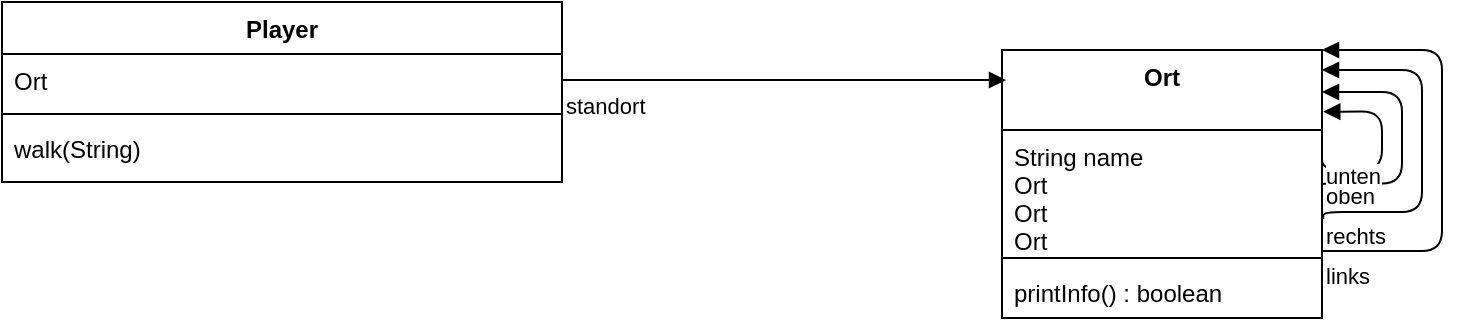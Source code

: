 <mxfile version="15.1.1" type="github">
  <diagram id="lLabMF4MRWrVzhpLIE5X" name="Page-1">
    <mxGraphModel dx="782" dy="735" grid="1" gridSize="10" guides="1" tooltips="1" connect="1" arrows="1" fold="1" page="1" pageScale="1" pageWidth="827" pageHeight="1169" math="0" shadow="0">
      <root>
        <mxCell id="0" />
        <mxCell id="1" parent="0" />
        <mxCell id="9VH3EkR2QSLjIcWtbJTV-1" value="Player" style="swimlane;fontStyle=1;align=center;verticalAlign=top;childLayout=stackLayout;horizontal=1;startSize=26;horizontalStack=0;resizeParent=1;resizeParentMax=0;resizeLast=0;collapsible=1;marginBottom=0;" vertex="1" parent="1">
          <mxGeometry x="60" y="66" width="280" height="90" as="geometry" />
        </mxCell>
        <mxCell id="9VH3EkR2QSLjIcWtbJTV-2" value="Ort" style="text;strokeColor=none;fillColor=none;align=left;verticalAlign=top;spacingLeft=4;spacingRight=4;overflow=hidden;rotatable=0;points=[[0,0.5],[1,0.5]];portConstraint=eastwest;" vertex="1" parent="9VH3EkR2QSLjIcWtbJTV-1">
          <mxGeometry y="26" width="280" height="26" as="geometry" />
        </mxCell>
        <mxCell id="9VH3EkR2QSLjIcWtbJTV-3" value="" style="line;strokeWidth=1;fillColor=none;align=left;verticalAlign=middle;spacingTop=-1;spacingLeft=3;spacingRight=3;rotatable=0;labelPosition=right;points=[];portConstraint=eastwest;" vertex="1" parent="9VH3EkR2QSLjIcWtbJTV-1">
          <mxGeometry y="52" width="280" height="8" as="geometry" />
        </mxCell>
        <mxCell id="9VH3EkR2QSLjIcWtbJTV-4" value="walk(String)" style="text;strokeColor=none;fillColor=none;align=left;verticalAlign=top;spacingLeft=4;spacingRight=4;overflow=hidden;rotatable=0;points=[[0,0.5],[1,0.5]];portConstraint=eastwest;" vertex="1" parent="9VH3EkR2QSLjIcWtbJTV-1">
          <mxGeometry y="60" width="280" height="30" as="geometry" />
        </mxCell>
        <mxCell id="9VH3EkR2QSLjIcWtbJTV-5" value="Ort" style="swimlane;fontStyle=1;align=center;verticalAlign=top;childLayout=stackLayout;horizontal=1;startSize=40;horizontalStack=0;resizeParent=1;resizeParentMax=0;resizeLast=0;collapsible=1;marginBottom=0;" vertex="1" parent="1">
          <mxGeometry x="560" y="90" width="160" height="134" as="geometry" />
        </mxCell>
        <mxCell id="9VH3EkR2QSLjIcWtbJTV-6" value="String name&#xa;Ort&#xa;Ort&#xa;Ort&#xa;Ort" style="text;strokeColor=none;fillColor=none;align=left;verticalAlign=top;spacingLeft=4;spacingRight=4;overflow=hidden;rotatable=0;points=[[0,0.5],[1,0.5]];portConstraint=eastwest;" vertex="1" parent="9VH3EkR2QSLjIcWtbJTV-5">
          <mxGeometry y="40" width="160" height="60" as="geometry" />
        </mxCell>
        <mxCell id="9VH3EkR2QSLjIcWtbJTV-7" value="" style="line;strokeWidth=1;fillColor=none;align=left;verticalAlign=middle;spacingTop=-1;spacingLeft=3;spacingRight=3;rotatable=0;labelPosition=right;points=[];portConstraint=eastwest;" vertex="1" parent="9VH3EkR2QSLjIcWtbJTV-5">
          <mxGeometry y="100" width="160" height="8" as="geometry" />
        </mxCell>
        <mxCell id="9VH3EkR2QSLjIcWtbJTV-8" value="printInfo() : boolean" style="text;strokeColor=none;fillColor=none;align=left;verticalAlign=top;spacingLeft=4;spacingRight=4;overflow=hidden;rotatable=0;points=[[0,0.5],[1,0.5]];portConstraint=eastwest;" vertex="1" parent="9VH3EkR2QSLjIcWtbJTV-5">
          <mxGeometry y="108" width="160" height="26" as="geometry" />
        </mxCell>
        <mxCell id="9VH3EkR2QSLjIcWtbJTV-16" value="&lt;div&gt;links&lt;/div&gt;&lt;div&gt;&lt;br&gt;&lt;/div&gt;" style="endArrow=block;endFill=1;html=1;edgeStyle=orthogonalEdgeStyle;align=left;verticalAlign=top;exitX=1.003;exitY=1.008;exitDx=0;exitDy=0;exitPerimeter=0;" edge="1" parent="9VH3EkR2QSLjIcWtbJTV-5" source="9VH3EkR2QSLjIcWtbJTV-6">
          <mxGeometry x="-1" relative="1" as="geometry">
            <mxPoint x="160" y="90" as="sourcePoint" />
            <mxPoint x="160" as="targetPoint" />
            <Array as="points">
              <mxPoint x="220" y="101" />
              <mxPoint x="220" />
            </Array>
          </mxGeometry>
        </mxCell>
        <mxCell id="9VH3EkR2QSLjIcWtbJTV-18" value="&lt;div&gt;rechts&lt;/div&gt;" style="endArrow=block;endFill=1;html=1;edgeStyle=orthogonalEdgeStyle;align=left;verticalAlign=top;exitX=1.004;exitY=0.741;exitDx=0;exitDy=0;exitPerimeter=0;" edge="1" parent="9VH3EkR2QSLjIcWtbJTV-5" source="9VH3EkR2QSLjIcWtbJTV-6" target="9VH3EkR2QSLjIcWtbJTV-5">
          <mxGeometry x="-0.96" y="1" relative="1" as="geometry">
            <mxPoint x="20" y="90" as="sourcePoint" />
            <mxPoint x="161" y="10" as="targetPoint" />
            <Array as="points">
              <mxPoint x="210" y="81" />
              <mxPoint x="210" y="10" />
            </Array>
            <mxPoint x="-1" as="offset" />
          </mxGeometry>
        </mxCell>
        <mxCell id="9VH3EkR2QSLjIcWtbJTV-9" value="&lt;div&gt;standort&lt;/div&gt;" style="endArrow=block;endFill=1;html=1;edgeStyle=orthogonalEdgeStyle;align=left;verticalAlign=top;exitX=1;exitY=0.5;exitDx=0;exitDy=0;" edge="1" parent="1" source="9VH3EkR2QSLjIcWtbJTV-2">
          <mxGeometry x="-1" relative="1" as="geometry">
            <mxPoint x="320" y="380" as="sourcePoint" />
            <mxPoint x="562" y="105" as="targetPoint" />
          </mxGeometry>
        </mxCell>
        <mxCell id="9VH3EkR2QSLjIcWtbJTV-20" value="&lt;div&gt;oben&lt;/div&gt;" style="endArrow=block;endFill=1;html=1;edgeStyle=orthogonalEdgeStyle;align=left;verticalAlign=top;" edge="1" parent="1" target="9VH3EkR2QSLjIcWtbJTV-5">
          <mxGeometry x="-1.0" y="7" relative="1" as="geometry">
            <mxPoint x="720" y="156.83" as="sourcePoint" />
            <mxPoint x="820" y="50" as="targetPoint" />
            <Array as="points">
              <mxPoint x="760" y="157" />
              <mxPoint x="760" y="111" />
            </Array>
            <mxPoint as="offset" />
          </mxGeometry>
        </mxCell>
        <mxCell id="9VH3EkR2QSLjIcWtbJTV-22" value="&lt;div&gt;unten&lt;/div&gt;" style="endArrow=block;endFill=1;html=1;edgeStyle=orthogonalEdgeStyle;align=left;verticalAlign=top;entryX=1.004;entryY=0.23;entryDx=0;entryDy=0;entryPerimeter=0;" edge="1" parent="1" target="9VH3EkR2QSLjIcWtbJTV-5">
          <mxGeometry x="-1" relative="1" as="geometry">
            <mxPoint x="720" y="140" as="sourcePoint" />
            <mxPoint x="740" y="120" as="targetPoint" />
            <Array as="points">
              <mxPoint x="720" y="150" />
              <mxPoint x="750" y="150" />
              <mxPoint x="750" y="121" />
            </Array>
          </mxGeometry>
        </mxCell>
      </root>
    </mxGraphModel>
  </diagram>
</mxfile>
